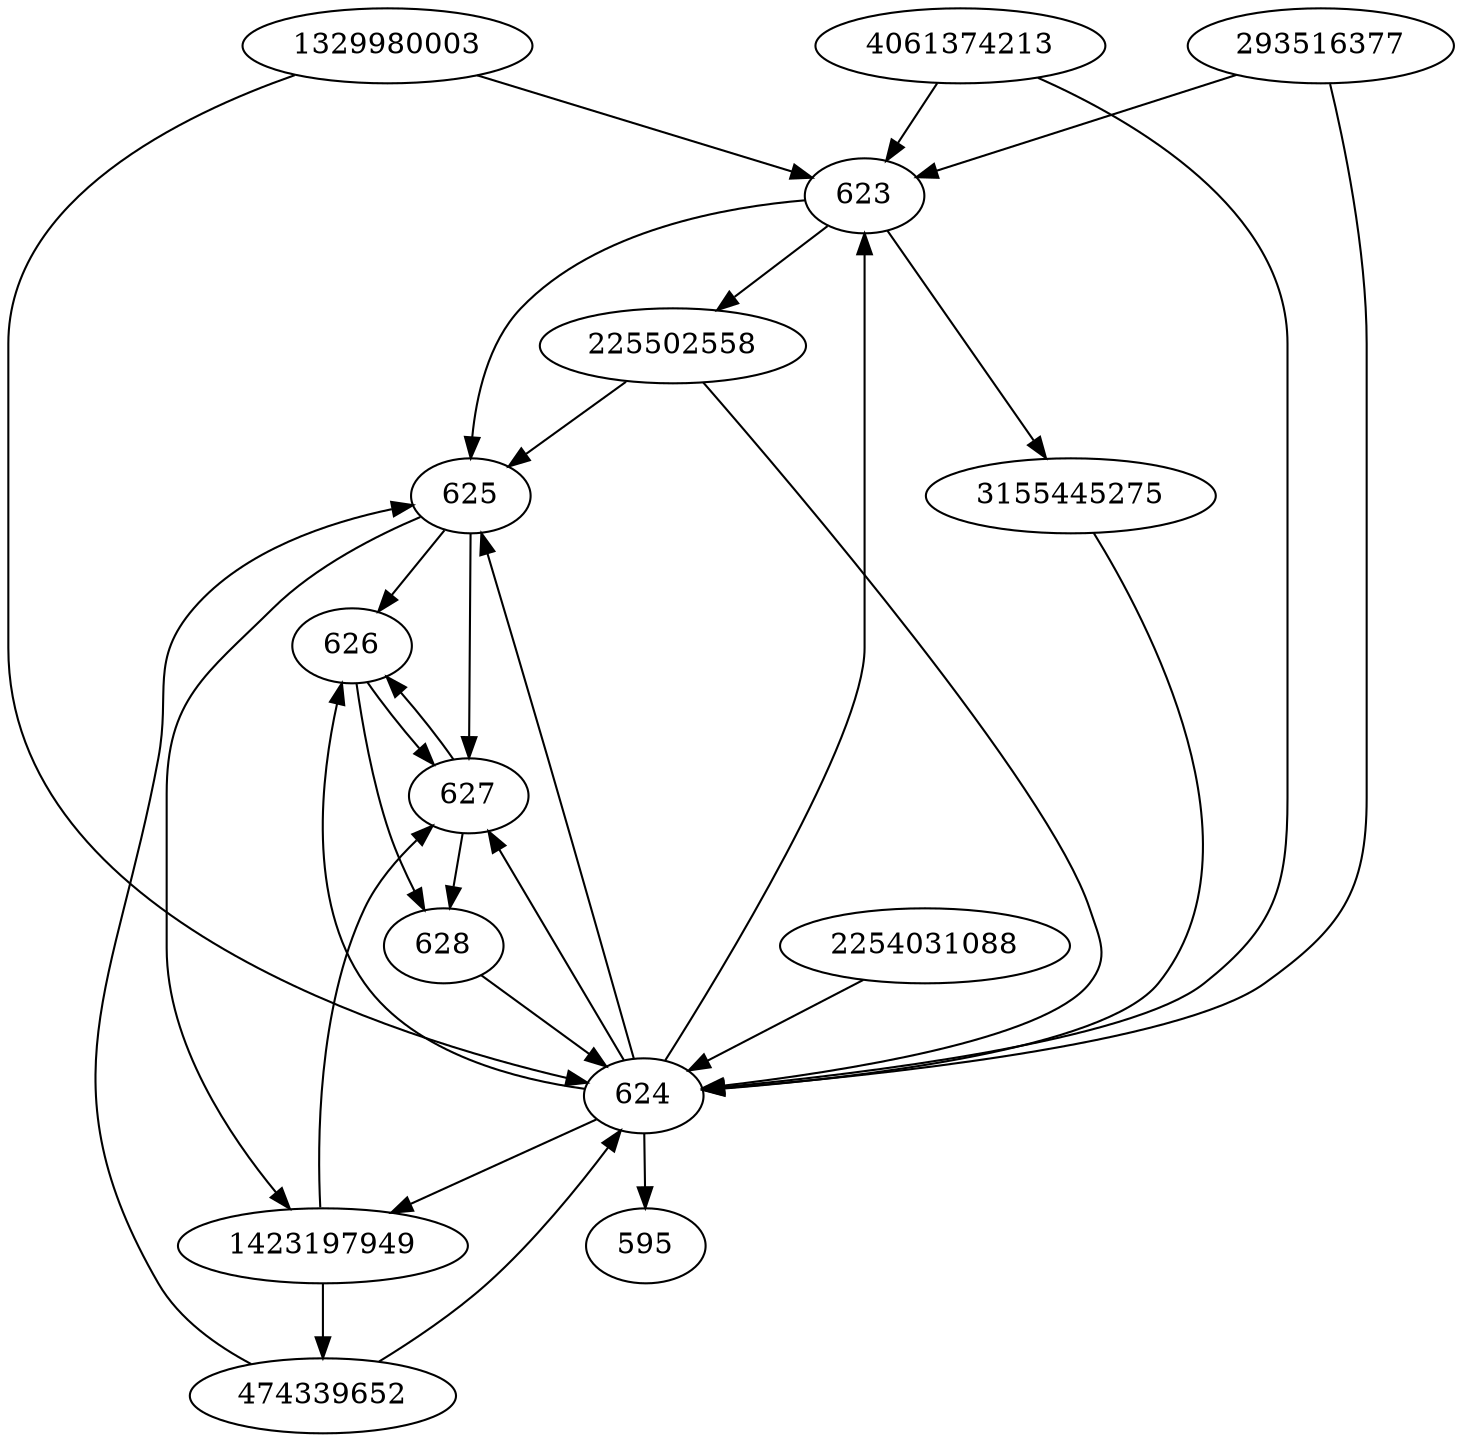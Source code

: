 strict digraph  {
1329980003;
474339652;
4061374213;
623;
2254031088;
625;
626;
627;
628;
595;
624;
293516377;
3155445275;
1423197949;
225502558;
1329980003 -> 623;
1329980003 -> 624;
474339652 -> 624;
474339652 -> 625;
4061374213 -> 623;
4061374213 -> 624;
623 -> 625;
623 -> 225502558;
623 -> 3155445275;
2254031088 -> 624;
625 -> 1423197949;
625 -> 626;
625 -> 627;
626 -> 628;
626 -> 627;
627 -> 626;
627 -> 628;
628 -> 624;
624 -> 1423197949;
624 -> 625;
624 -> 626;
624 -> 627;
624 -> 595;
624 -> 623;
293516377 -> 623;
293516377 -> 624;
3155445275 -> 624;
1423197949 -> 627;
1423197949 -> 474339652;
225502558 -> 624;
225502558 -> 625;
}
